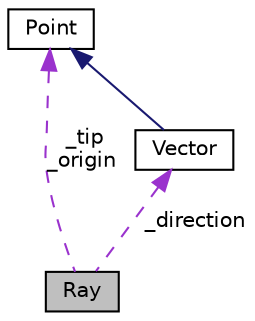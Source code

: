 digraph "Ray"
{
 // LATEX_PDF_SIZE
  edge [fontname="Helvetica",fontsize="10",labelfontname="Helvetica",labelfontsize="10"];
  node [fontname="Helvetica",fontsize="10",shape=record];
  Node1 [label="Ray",height=0.2,width=0.4,color="black", fillcolor="grey75", style="filled", fontcolor="black",tooltip="The Ray class."];
  Node2 -> Node1 [dir="back",color="darkorchid3",fontsize="10",style="dashed",label=" _direction" ,fontname="Helvetica"];
  Node2 [label="Vector",height=0.2,width=0.4,color="black", fillcolor="white", style="filled",URL="$class_vector.html",tooltip="Inherits from Point."];
  Node3 -> Node2 [dir="back",color="midnightblue",fontsize="10",style="solid",fontname="Helvetica"];
  Node3 [label="Point",height=0.2,width=0.4,color="black", fillcolor="white", style="filled",URL="$class_point.html",tooltip="A point in the space defined by the cartesian coordinates (X, Y, Z)"];
  Node3 -> Node1 [dir="back",color="darkorchid3",fontsize="10",style="dashed",label=" _tip\n_origin" ,fontname="Helvetica"];
}
